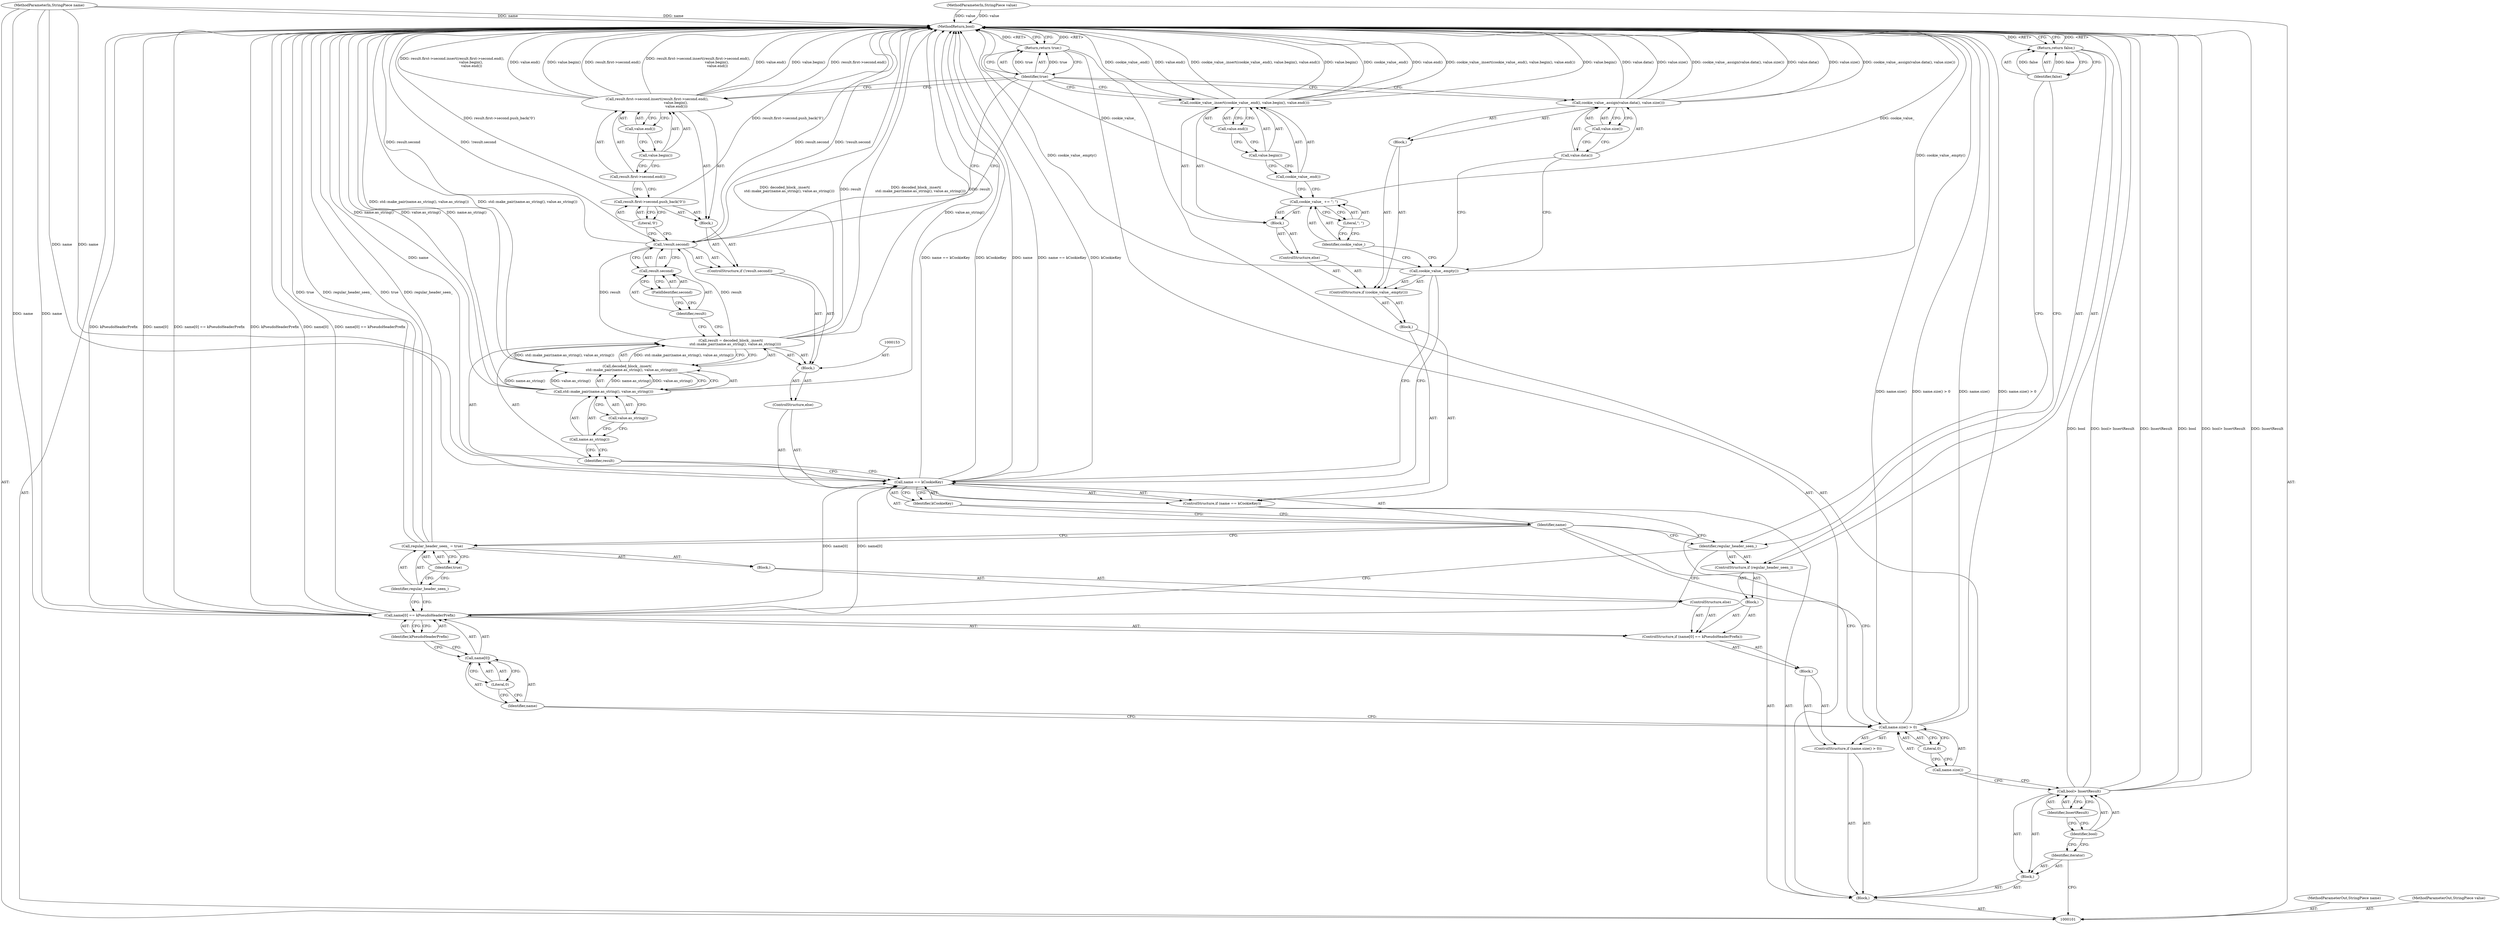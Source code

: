 digraph "0_Chrome_37f06e622f3122a0f456fa8017d832f7e08b7457_2" {
"1000127" [label="(Block,)"];
"1000126" [label="(ControlStructure,else)"];
"1000130" [label="(Identifier,true)"];
"1000128" [label="(Call,regular_header_seen_ = true)"];
"1000129" [label="(Identifier,regular_header_seen_)"];
"1000134" [label="(Identifier,kCookieKey)"];
"1000135" [label="(Block,)"];
"1000131" [label="(ControlStructure,if (name == kCookieKey))"];
"1000132" [label="(Call,name == kCookieKey)"];
"1000133" [label="(Identifier,name)"];
"1000138" [label="(Block,)"];
"1000136" [label="(ControlStructure,if (cookie_value_.empty()))"];
"1000137" [label="(Call,cookie_value_.empty())"];
"1000140" [label="(Call,value.data())"];
"1000141" [label="(Call,value.size())"];
"1000139" [label="(Call,cookie_value_.assign(value.data(), value.size()))"];
"1000143" [label="(Block,)"];
"1000142" [label="(ControlStructure,else)"];
"1000146" [label="(Literal,\"; \")"];
"1000144" [label="(Call,cookie_value_ += \"; \")"];
"1000145" [label="(Identifier,cookie_value_)"];
"1000174" [label="(MethodReturn,bool)"];
"1000102" [label="(MethodParameterIn,StringPiece name)"];
"1000278" [label="(MethodParameterOut,StringPiece name)"];
"1000148" [label="(Call,cookie_value_.end())"];
"1000149" [label="(Call,value.begin())"];
"1000147" [label="(Call,cookie_value_.insert(cookie_value_.end(), value.begin(), value.end()))"];
"1000150" [label="(Call,value.end())"];
"1000151" [label="(ControlStructure,else)"];
"1000154" [label="(Call,result = decoded_block_.insert(\n        std::make_pair(name.as_string(), value.as_string())))"];
"1000155" [label="(Identifier,result)"];
"1000156" [label="(Call,decoded_block_.insert(\n        std::make_pair(name.as_string(), value.as_string())))"];
"1000152" [label="(Block,)"];
"1000158" [label="(Call,name.as_string())"];
"1000159" [label="(Call,value.as_string())"];
"1000157" [label="(Call,std::make_pair(name.as_string(), value.as_string()))"];
"1000164" [label="(FieldIdentifier,second)"];
"1000165" [label="(Block,)"];
"1000160" [label="(ControlStructure,if (!result.second))"];
"1000161" [label="(Call,!result.second)"];
"1000162" [label="(Call,result.second)"];
"1000163" [label="(Identifier,result)"];
"1000167" [label="(Literal,'\0')"];
"1000166" [label="(Call,result.first->second.push_back('\0'))"];
"1000169" [label="(Call,result.first->second.end())"];
"1000168" [label="(Call,result.first->second.insert(result.first->second.end(),\n                                  value.begin(),\n                                   value.end()))"];
"1000170" [label="(Call,value.begin())"];
"1000171" [label="(Call,value.end())"];
"1000103" [label="(MethodParameterIn,StringPiece value)"];
"1000279" [label="(MethodParameterOut,StringPiece value)"];
"1000104" [label="(Block,)"];
"1000172" [label="(Return,return true;)"];
"1000173" [label="(Identifier,true)"];
"1000105" [label="(Block,)"];
"1000106" [label="(Identifier,iterator)"];
"1000107" [label="(Call,bool> InsertResult)"];
"1000108" [label="(Identifier,bool)"];
"1000109" [label="(Identifier,InsertResult)"];
"1000110" [label="(ControlStructure,if (name.size() > 0))"];
"1000113" [label="(Literal,0)"];
"1000114" [label="(Block,)"];
"1000111" [label="(Call,name.size() > 0)"];
"1000112" [label="(Call,name.size())"];
"1000119" [label="(Literal,0)"];
"1000120" [label="(Identifier,kPseudoHeaderPrefix)"];
"1000115" [label="(ControlStructure,if (name[0] == kPseudoHeaderPrefix))"];
"1000121" [label="(Block,)"];
"1000116" [label="(Call,name[0] == kPseudoHeaderPrefix)"];
"1000117" [label="(Call,name[0])"];
"1000118" [label="(Identifier,name)"];
"1000123" [label="(Identifier,regular_header_seen_)"];
"1000124" [label="(Return,return false;)"];
"1000125" [label="(Identifier,false)"];
"1000122" [label="(ControlStructure,if (regular_header_seen_))"];
"1000127" -> "1000126"  [label="AST: "];
"1000128" -> "1000127"  [label="AST: "];
"1000126" -> "1000115"  [label="AST: "];
"1000127" -> "1000126"  [label="AST: "];
"1000130" -> "1000128"  [label="AST: "];
"1000130" -> "1000129"  [label="CFG: "];
"1000128" -> "1000130"  [label="CFG: "];
"1000128" -> "1000127"  [label="AST: "];
"1000128" -> "1000130"  [label="CFG: "];
"1000129" -> "1000128"  [label="AST: "];
"1000130" -> "1000128"  [label="AST: "];
"1000133" -> "1000128"  [label="CFG: "];
"1000128" -> "1000174"  [label="DDG: true"];
"1000128" -> "1000174"  [label="DDG: regular_header_seen_"];
"1000129" -> "1000128"  [label="AST: "];
"1000129" -> "1000116"  [label="CFG: "];
"1000130" -> "1000129"  [label="CFG: "];
"1000134" -> "1000132"  [label="AST: "];
"1000134" -> "1000133"  [label="CFG: "];
"1000132" -> "1000134"  [label="CFG: "];
"1000135" -> "1000131"  [label="AST: "];
"1000136" -> "1000135"  [label="AST: "];
"1000131" -> "1000104"  [label="AST: "];
"1000132" -> "1000131"  [label="AST: "];
"1000135" -> "1000131"  [label="AST: "];
"1000151" -> "1000131"  [label="AST: "];
"1000132" -> "1000131"  [label="AST: "];
"1000132" -> "1000134"  [label="CFG: "];
"1000133" -> "1000132"  [label="AST: "];
"1000134" -> "1000132"  [label="AST: "];
"1000137" -> "1000132"  [label="CFG: "];
"1000155" -> "1000132"  [label="CFG: "];
"1000132" -> "1000174"  [label="DDG: name == kCookieKey"];
"1000132" -> "1000174"  [label="DDG: kCookieKey"];
"1000132" -> "1000174"  [label="DDG: name"];
"1000116" -> "1000132"  [label="DDG: name[0]"];
"1000102" -> "1000132"  [label="DDG: name"];
"1000133" -> "1000132"  [label="AST: "];
"1000133" -> "1000123"  [label="CFG: "];
"1000133" -> "1000128"  [label="CFG: "];
"1000133" -> "1000111"  [label="CFG: "];
"1000134" -> "1000133"  [label="CFG: "];
"1000138" -> "1000136"  [label="AST: "];
"1000139" -> "1000138"  [label="AST: "];
"1000136" -> "1000135"  [label="AST: "];
"1000137" -> "1000136"  [label="AST: "];
"1000138" -> "1000136"  [label="AST: "];
"1000142" -> "1000136"  [label="AST: "];
"1000137" -> "1000136"  [label="AST: "];
"1000137" -> "1000132"  [label="CFG: "];
"1000140" -> "1000137"  [label="CFG: "];
"1000145" -> "1000137"  [label="CFG: "];
"1000137" -> "1000174"  [label="DDG: cookie_value_.empty()"];
"1000140" -> "1000139"  [label="AST: "];
"1000140" -> "1000137"  [label="CFG: "];
"1000141" -> "1000140"  [label="CFG: "];
"1000141" -> "1000139"  [label="AST: "];
"1000141" -> "1000140"  [label="CFG: "];
"1000139" -> "1000141"  [label="CFG: "];
"1000139" -> "1000138"  [label="AST: "];
"1000139" -> "1000141"  [label="CFG: "];
"1000140" -> "1000139"  [label="AST: "];
"1000141" -> "1000139"  [label="AST: "];
"1000173" -> "1000139"  [label="CFG: "];
"1000139" -> "1000174"  [label="DDG: value.size()"];
"1000139" -> "1000174"  [label="DDG: cookie_value_.assign(value.data(), value.size())"];
"1000139" -> "1000174"  [label="DDG: value.data()"];
"1000143" -> "1000142"  [label="AST: "];
"1000144" -> "1000143"  [label="AST: "];
"1000147" -> "1000143"  [label="AST: "];
"1000142" -> "1000136"  [label="AST: "];
"1000143" -> "1000142"  [label="AST: "];
"1000146" -> "1000144"  [label="AST: "];
"1000146" -> "1000145"  [label="CFG: "];
"1000144" -> "1000146"  [label="CFG: "];
"1000144" -> "1000143"  [label="AST: "];
"1000144" -> "1000146"  [label="CFG: "];
"1000145" -> "1000144"  [label="AST: "];
"1000146" -> "1000144"  [label="AST: "];
"1000148" -> "1000144"  [label="CFG: "];
"1000144" -> "1000174"  [label="DDG: cookie_value_"];
"1000145" -> "1000144"  [label="AST: "];
"1000145" -> "1000137"  [label="CFG: "];
"1000146" -> "1000145"  [label="CFG: "];
"1000174" -> "1000101"  [label="AST: "];
"1000174" -> "1000124"  [label="CFG: "];
"1000174" -> "1000172"  [label="CFG: "];
"1000124" -> "1000174"  [label="DDG: <RET>"];
"1000172" -> "1000174"  [label="DDG: <RET>"];
"1000107" -> "1000174"  [label="DDG: bool"];
"1000107" -> "1000174"  [label="DDG: bool> InsertResult"];
"1000107" -> "1000174"  [label="DDG: InsertResult"];
"1000168" -> "1000174"  [label="DDG: result.first->second.end()"];
"1000168" -> "1000174"  [label="DDG: result.first->second.insert(result.first->second.end(),\n                                  value.begin(),\n                                   value.end())"];
"1000168" -> "1000174"  [label="DDG: value.end()"];
"1000168" -> "1000174"  [label="DDG: value.begin()"];
"1000156" -> "1000174"  [label="DDG: std::make_pair(name.as_string(), value.as_string())"];
"1000116" -> "1000174"  [label="DDG: kPseudoHeaderPrefix"];
"1000116" -> "1000174"  [label="DDG: name[0]"];
"1000116" -> "1000174"  [label="DDG: name[0] == kPseudoHeaderPrefix"];
"1000161" -> "1000174"  [label="DDG: result.second"];
"1000161" -> "1000174"  [label="DDG: !result.second"];
"1000157" -> "1000174"  [label="DDG: value.as_string()"];
"1000157" -> "1000174"  [label="DDG: name.as_string()"];
"1000128" -> "1000174"  [label="DDG: true"];
"1000128" -> "1000174"  [label="DDG: regular_header_seen_"];
"1000132" -> "1000174"  [label="DDG: name == kCookieKey"];
"1000132" -> "1000174"  [label="DDG: kCookieKey"];
"1000132" -> "1000174"  [label="DDG: name"];
"1000139" -> "1000174"  [label="DDG: value.size()"];
"1000139" -> "1000174"  [label="DDG: cookie_value_.assign(value.data(), value.size())"];
"1000139" -> "1000174"  [label="DDG: value.data()"];
"1000166" -> "1000174"  [label="DDG: result.first->second.push_back('\0')"];
"1000154" -> "1000174"  [label="DDG: result"];
"1000154" -> "1000174"  [label="DDG: decoded_block_.insert(\n        std::make_pair(name.as_string(), value.as_string()))"];
"1000103" -> "1000174"  [label="DDG: value"];
"1000147" -> "1000174"  [label="DDG: value.begin()"];
"1000147" -> "1000174"  [label="DDG: cookie_value_.end()"];
"1000147" -> "1000174"  [label="DDG: value.end()"];
"1000147" -> "1000174"  [label="DDG: cookie_value_.insert(cookie_value_.end(), value.begin(), value.end())"];
"1000102" -> "1000174"  [label="DDG: name"];
"1000111" -> "1000174"  [label="DDG: name.size()"];
"1000111" -> "1000174"  [label="DDG: name.size() > 0"];
"1000144" -> "1000174"  [label="DDG: cookie_value_"];
"1000137" -> "1000174"  [label="DDG: cookie_value_.empty()"];
"1000102" -> "1000101"  [label="AST: "];
"1000102" -> "1000174"  [label="DDG: name"];
"1000102" -> "1000116"  [label="DDG: name"];
"1000102" -> "1000132"  [label="DDG: name"];
"1000278" -> "1000101"  [label="AST: "];
"1000148" -> "1000147"  [label="AST: "];
"1000148" -> "1000144"  [label="CFG: "];
"1000149" -> "1000148"  [label="CFG: "];
"1000149" -> "1000147"  [label="AST: "];
"1000149" -> "1000148"  [label="CFG: "];
"1000150" -> "1000149"  [label="CFG: "];
"1000147" -> "1000143"  [label="AST: "];
"1000147" -> "1000150"  [label="CFG: "];
"1000148" -> "1000147"  [label="AST: "];
"1000149" -> "1000147"  [label="AST: "];
"1000150" -> "1000147"  [label="AST: "];
"1000173" -> "1000147"  [label="CFG: "];
"1000147" -> "1000174"  [label="DDG: value.begin()"];
"1000147" -> "1000174"  [label="DDG: cookie_value_.end()"];
"1000147" -> "1000174"  [label="DDG: value.end()"];
"1000147" -> "1000174"  [label="DDG: cookie_value_.insert(cookie_value_.end(), value.begin(), value.end())"];
"1000150" -> "1000147"  [label="AST: "];
"1000150" -> "1000149"  [label="CFG: "];
"1000147" -> "1000150"  [label="CFG: "];
"1000151" -> "1000131"  [label="AST: "];
"1000152" -> "1000151"  [label="AST: "];
"1000154" -> "1000152"  [label="AST: "];
"1000154" -> "1000156"  [label="CFG: "];
"1000155" -> "1000154"  [label="AST: "];
"1000156" -> "1000154"  [label="AST: "];
"1000163" -> "1000154"  [label="CFG: "];
"1000154" -> "1000174"  [label="DDG: result"];
"1000154" -> "1000174"  [label="DDG: decoded_block_.insert(\n        std::make_pair(name.as_string(), value.as_string()))"];
"1000156" -> "1000154"  [label="DDG: std::make_pair(name.as_string(), value.as_string())"];
"1000154" -> "1000161"  [label="DDG: result"];
"1000155" -> "1000154"  [label="AST: "];
"1000155" -> "1000132"  [label="CFG: "];
"1000158" -> "1000155"  [label="CFG: "];
"1000156" -> "1000154"  [label="AST: "];
"1000156" -> "1000157"  [label="CFG: "];
"1000157" -> "1000156"  [label="AST: "];
"1000154" -> "1000156"  [label="CFG: "];
"1000156" -> "1000174"  [label="DDG: std::make_pair(name.as_string(), value.as_string())"];
"1000156" -> "1000154"  [label="DDG: std::make_pair(name.as_string(), value.as_string())"];
"1000157" -> "1000156"  [label="DDG: name.as_string()"];
"1000157" -> "1000156"  [label="DDG: value.as_string()"];
"1000152" -> "1000151"  [label="AST: "];
"1000153" -> "1000152"  [label="AST: "];
"1000154" -> "1000152"  [label="AST: "];
"1000160" -> "1000152"  [label="AST: "];
"1000158" -> "1000157"  [label="AST: "];
"1000158" -> "1000155"  [label="CFG: "];
"1000159" -> "1000158"  [label="CFG: "];
"1000159" -> "1000157"  [label="AST: "];
"1000159" -> "1000158"  [label="CFG: "];
"1000157" -> "1000159"  [label="CFG: "];
"1000157" -> "1000156"  [label="AST: "];
"1000157" -> "1000159"  [label="CFG: "];
"1000158" -> "1000157"  [label="AST: "];
"1000159" -> "1000157"  [label="AST: "];
"1000156" -> "1000157"  [label="CFG: "];
"1000157" -> "1000174"  [label="DDG: value.as_string()"];
"1000157" -> "1000174"  [label="DDG: name.as_string()"];
"1000157" -> "1000156"  [label="DDG: name.as_string()"];
"1000157" -> "1000156"  [label="DDG: value.as_string()"];
"1000164" -> "1000162"  [label="AST: "];
"1000164" -> "1000163"  [label="CFG: "];
"1000162" -> "1000164"  [label="CFG: "];
"1000165" -> "1000160"  [label="AST: "];
"1000166" -> "1000165"  [label="AST: "];
"1000168" -> "1000165"  [label="AST: "];
"1000160" -> "1000152"  [label="AST: "];
"1000161" -> "1000160"  [label="AST: "];
"1000165" -> "1000160"  [label="AST: "];
"1000161" -> "1000160"  [label="AST: "];
"1000161" -> "1000162"  [label="CFG: "];
"1000162" -> "1000161"  [label="AST: "];
"1000167" -> "1000161"  [label="CFG: "];
"1000173" -> "1000161"  [label="CFG: "];
"1000161" -> "1000174"  [label="DDG: result.second"];
"1000161" -> "1000174"  [label="DDG: !result.second"];
"1000154" -> "1000161"  [label="DDG: result"];
"1000162" -> "1000161"  [label="AST: "];
"1000162" -> "1000164"  [label="CFG: "];
"1000163" -> "1000162"  [label="AST: "];
"1000164" -> "1000162"  [label="AST: "];
"1000161" -> "1000162"  [label="CFG: "];
"1000163" -> "1000162"  [label="AST: "];
"1000163" -> "1000154"  [label="CFG: "];
"1000164" -> "1000163"  [label="CFG: "];
"1000167" -> "1000166"  [label="AST: "];
"1000167" -> "1000161"  [label="CFG: "];
"1000166" -> "1000167"  [label="CFG: "];
"1000166" -> "1000165"  [label="AST: "];
"1000166" -> "1000167"  [label="CFG: "];
"1000167" -> "1000166"  [label="AST: "];
"1000169" -> "1000166"  [label="CFG: "];
"1000166" -> "1000174"  [label="DDG: result.first->second.push_back('\0')"];
"1000169" -> "1000168"  [label="AST: "];
"1000169" -> "1000166"  [label="CFG: "];
"1000170" -> "1000169"  [label="CFG: "];
"1000168" -> "1000165"  [label="AST: "];
"1000168" -> "1000171"  [label="CFG: "];
"1000169" -> "1000168"  [label="AST: "];
"1000170" -> "1000168"  [label="AST: "];
"1000171" -> "1000168"  [label="AST: "];
"1000173" -> "1000168"  [label="CFG: "];
"1000168" -> "1000174"  [label="DDG: result.first->second.end()"];
"1000168" -> "1000174"  [label="DDG: result.first->second.insert(result.first->second.end(),\n                                  value.begin(),\n                                   value.end())"];
"1000168" -> "1000174"  [label="DDG: value.end()"];
"1000168" -> "1000174"  [label="DDG: value.begin()"];
"1000170" -> "1000168"  [label="AST: "];
"1000170" -> "1000169"  [label="CFG: "];
"1000171" -> "1000170"  [label="CFG: "];
"1000171" -> "1000168"  [label="AST: "];
"1000171" -> "1000170"  [label="CFG: "];
"1000168" -> "1000171"  [label="CFG: "];
"1000103" -> "1000101"  [label="AST: "];
"1000103" -> "1000174"  [label="DDG: value"];
"1000279" -> "1000101"  [label="AST: "];
"1000104" -> "1000101"  [label="AST: "];
"1000105" -> "1000104"  [label="AST: "];
"1000110" -> "1000104"  [label="AST: "];
"1000131" -> "1000104"  [label="AST: "];
"1000172" -> "1000104"  [label="AST: "];
"1000172" -> "1000104"  [label="AST: "];
"1000172" -> "1000173"  [label="CFG: "];
"1000173" -> "1000172"  [label="AST: "];
"1000174" -> "1000172"  [label="CFG: "];
"1000172" -> "1000174"  [label="DDG: <RET>"];
"1000173" -> "1000172"  [label="DDG: true"];
"1000173" -> "1000172"  [label="AST: "];
"1000173" -> "1000139"  [label="CFG: "];
"1000173" -> "1000147"  [label="CFG: "];
"1000173" -> "1000168"  [label="CFG: "];
"1000173" -> "1000161"  [label="CFG: "];
"1000172" -> "1000173"  [label="CFG: "];
"1000173" -> "1000172"  [label="DDG: true"];
"1000105" -> "1000104"  [label="AST: "];
"1000106" -> "1000105"  [label="AST: "];
"1000107" -> "1000105"  [label="AST: "];
"1000106" -> "1000105"  [label="AST: "];
"1000106" -> "1000101"  [label="CFG: "];
"1000108" -> "1000106"  [label="CFG: "];
"1000107" -> "1000105"  [label="AST: "];
"1000107" -> "1000109"  [label="CFG: "];
"1000108" -> "1000107"  [label="AST: "];
"1000109" -> "1000107"  [label="AST: "];
"1000112" -> "1000107"  [label="CFG: "];
"1000107" -> "1000174"  [label="DDG: bool"];
"1000107" -> "1000174"  [label="DDG: bool> InsertResult"];
"1000107" -> "1000174"  [label="DDG: InsertResult"];
"1000108" -> "1000107"  [label="AST: "];
"1000108" -> "1000106"  [label="CFG: "];
"1000109" -> "1000108"  [label="CFG: "];
"1000109" -> "1000107"  [label="AST: "];
"1000109" -> "1000108"  [label="CFG: "];
"1000107" -> "1000109"  [label="CFG: "];
"1000110" -> "1000104"  [label="AST: "];
"1000111" -> "1000110"  [label="AST: "];
"1000114" -> "1000110"  [label="AST: "];
"1000113" -> "1000111"  [label="AST: "];
"1000113" -> "1000112"  [label="CFG: "];
"1000111" -> "1000113"  [label="CFG: "];
"1000114" -> "1000110"  [label="AST: "];
"1000115" -> "1000114"  [label="AST: "];
"1000111" -> "1000110"  [label="AST: "];
"1000111" -> "1000113"  [label="CFG: "];
"1000112" -> "1000111"  [label="AST: "];
"1000113" -> "1000111"  [label="AST: "];
"1000118" -> "1000111"  [label="CFG: "];
"1000133" -> "1000111"  [label="CFG: "];
"1000111" -> "1000174"  [label="DDG: name.size()"];
"1000111" -> "1000174"  [label="DDG: name.size() > 0"];
"1000112" -> "1000111"  [label="AST: "];
"1000112" -> "1000107"  [label="CFG: "];
"1000113" -> "1000112"  [label="CFG: "];
"1000119" -> "1000117"  [label="AST: "];
"1000119" -> "1000118"  [label="CFG: "];
"1000117" -> "1000119"  [label="CFG: "];
"1000120" -> "1000116"  [label="AST: "];
"1000120" -> "1000117"  [label="CFG: "];
"1000116" -> "1000120"  [label="CFG: "];
"1000115" -> "1000114"  [label="AST: "];
"1000116" -> "1000115"  [label="AST: "];
"1000121" -> "1000115"  [label="AST: "];
"1000126" -> "1000115"  [label="AST: "];
"1000121" -> "1000115"  [label="AST: "];
"1000122" -> "1000121"  [label="AST: "];
"1000116" -> "1000115"  [label="AST: "];
"1000116" -> "1000120"  [label="CFG: "];
"1000117" -> "1000116"  [label="AST: "];
"1000120" -> "1000116"  [label="AST: "];
"1000123" -> "1000116"  [label="CFG: "];
"1000129" -> "1000116"  [label="CFG: "];
"1000116" -> "1000174"  [label="DDG: kPseudoHeaderPrefix"];
"1000116" -> "1000174"  [label="DDG: name[0]"];
"1000116" -> "1000174"  [label="DDG: name[0] == kPseudoHeaderPrefix"];
"1000102" -> "1000116"  [label="DDG: name"];
"1000116" -> "1000132"  [label="DDG: name[0]"];
"1000117" -> "1000116"  [label="AST: "];
"1000117" -> "1000119"  [label="CFG: "];
"1000118" -> "1000117"  [label="AST: "];
"1000119" -> "1000117"  [label="AST: "];
"1000120" -> "1000117"  [label="CFG: "];
"1000118" -> "1000117"  [label="AST: "];
"1000118" -> "1000111"  [label="CFG: "];
"1000119" -> "1000118"  [label="CFG: "];
"1000123" -> "1000122"  [label="AST: "];
"1000123" -> "1000116"  [label="CFG: "];
"1000125" -> "1000123"  [label="CFG: "];
"1000133" -> "1000123"  [label="CFG: "];
"1000124" -> "1000122"  [label="AST: "];
"1000124" -> "1000125"  [label="CFG: "];
"1000125" -> "1000124"  [label="AST: "];
"1000174" -> "1000124"  [label="CFG: "];
"1000124" -> "1000174"  [label="DDG: <RET>"];
"1000125" -> "1000124"  [label="DDG: false"];
"1000125" -> "1000124"  [label="AST: "];
"1000125" -> "1000123"  [label="CFG: "];
"1000124" -> "1000125"  [label="CFG: "];
"1000125" -> "1000124"  [label="DDG: false"];
"1000122" -> "1000121"  [label="AST: "];
"1000123" -> "1000122"  [label="AST: "];
"1000124" -> "1000122"  [label="AST: "];
}
